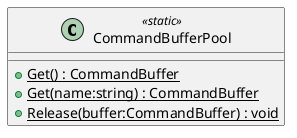 @startuml
class CommandBufferPool <<static>> {
    + {static} Get() : CommandBuffer
    + {static} Get(name:string) : CommandBuffer
    + {static} Release(buffer:CommandBuffer) : void
}
@enduml
